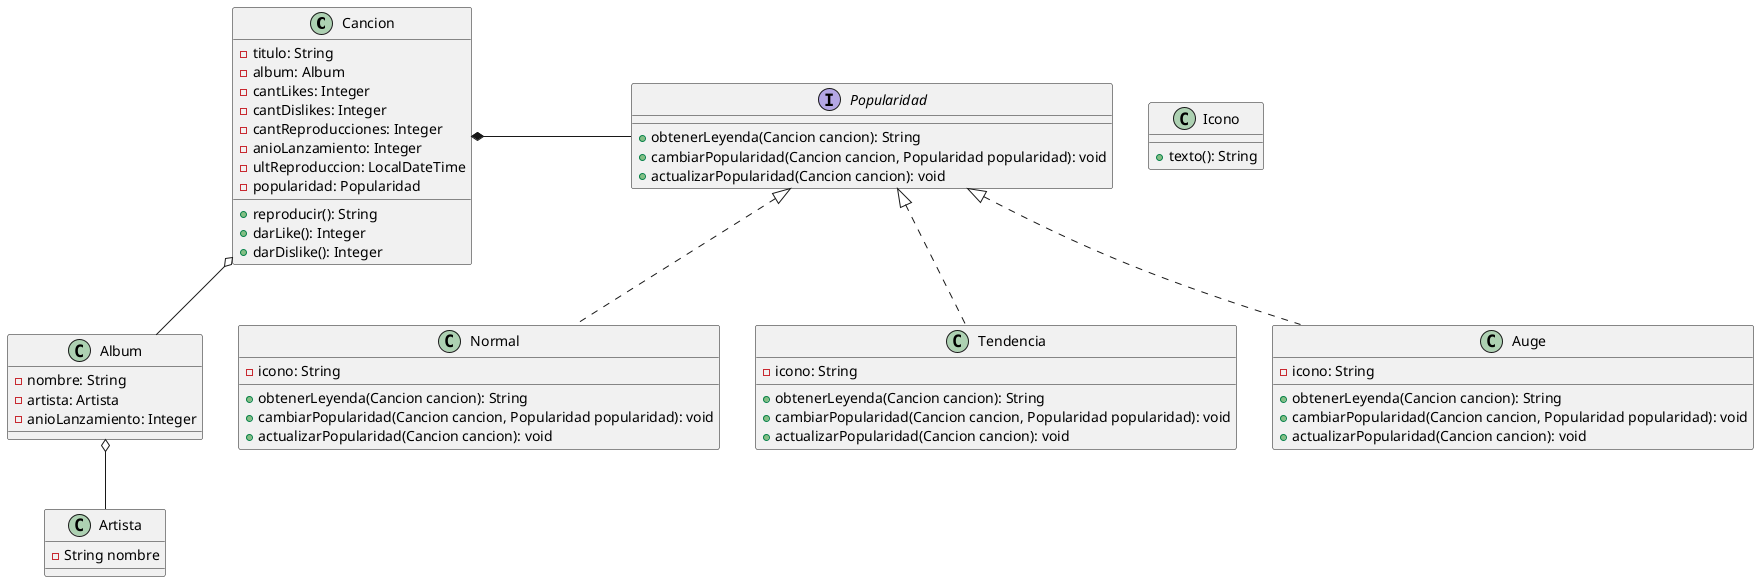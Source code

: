 @startuml

class Cancion{
    - titulo: String
    - album: Album
    - cantLikes: Integer
    - cantDislikes: Integer
    - cantReproducciones: Integer
    - anioLanzamiento: Integer
    - ultReproduccion: LocalDateTime
    - popularidad: Popularidad
    + reproducir(): String
    + darLike(): Integer
    + darDislike(): Integer
}

class Album{
    - nombre: String
    - artista: Artista
    - anioLanzamiento: Integer
}

class Artista{
    - String nombre
}

class Icono{
    + texto(): String
}

interface Popularidad{
    +obtenerLeyenda(Cancion cancion): String
    +cambiarPopularidad(Cancion cancion, Popularidad popularidad): void
    +actualizarPopularidad(Cancion cancion): void
}

class Normal{
    -icono: String
    +obtenerLeyenda(Cancion cancion): String
    +cambiarPopularidad(Cancion cancion, Popularidad popularidad): void
    +actualizarPopularidad(Cancion cancion): void
}

class Tendencia{
    -icono: String
    +obtenerLeyenda(Cancion cancion): String
    +cambiarPopularidad(Cancion cancion, Popularidad popularidad): void
    +actualizarPopularidad(Cancion cancion): void
}

class Auge{
    -icono: String
    +obtenerLeyenda(Cancion cancion): String
    +cambiarPopularidad(Cancion cancion, Popularidad popularidad): void
    +actualizarPopularidad(Cancion cancion): void
}

Cancion o-- Album
Album o-- Artista
Cancion *- Popularidad
Popularidad <|.. Tendencia
Popularidad <|.. Auge
Popularidad <|.. Normal
@enduml
